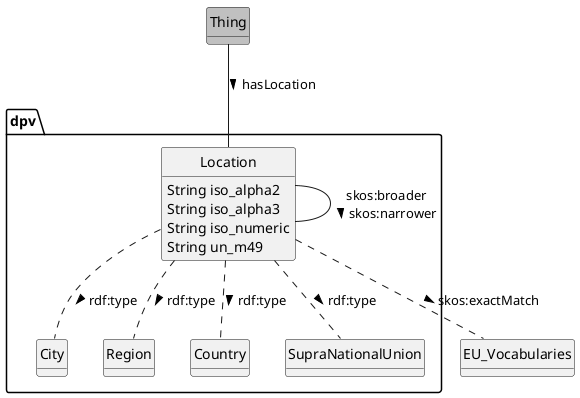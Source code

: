 @startuml
hide methods
hide circles

class Thing #silver

package dpv {
    class Location {
        String iso_alpha2
        String iso_alpha3
        String iso_numeric
        String un_m49
    }
    class City
    class Region
    class Country
    class SupraNationalUnion
}

Thing -- Location : hasLocation >
Location .. City : rdf:type >
Location .. Region : rdf:type >
Location .. Country : rdf:type >
Location .. SupraNationalUnion : rdf:type >
Location -- Location : skos:broader\nskos:narrower >
Location .. EU_Vocabularies : skos:exactMatch >

@enduml